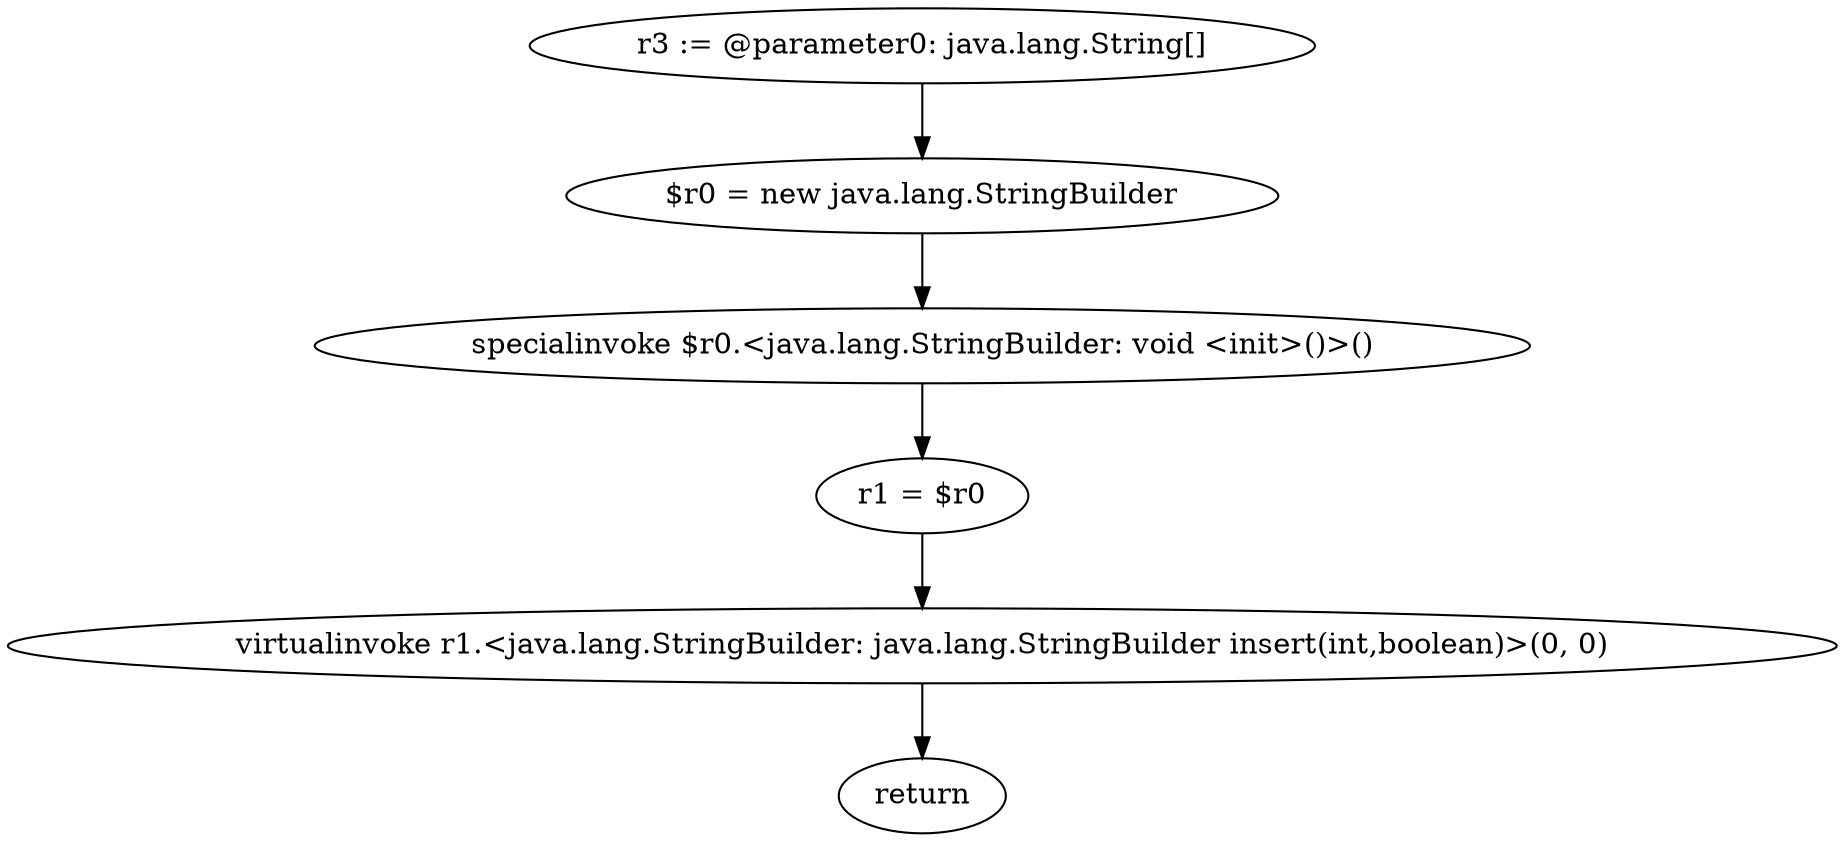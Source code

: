 digraph "unitGraph" {
    "r3 := @parameter0: java.lang.String[]"
    "$r0 = new java.lang.StringBuilder"
    "specialinvoke $r0.<java.lang.StringBuilder: void <init>()>()"
    "r1 = $r0"
    "virtualinvoke r1.<java.lang.StringBuilder: java.lang.StringBuilder insert(int,boolean)>(0, 0)"
    "return"
    "r3 := @parameter0: java.lang.String[]"->"$r0 = new java.lang.StringBuilder";
    "$r0 = new java.lang.StringBuilder"->"specialinvoke $r0.<java.lang.StringBuilder: void <init>()>()";
    "specialinvoke $r0.<java.lang.StringBuilder: void <init>()>()"->"r1 = $r0";
    "r1 = $r0"->"virtualinvoke r1.<java.lang.StringBuilder: java.lang.StringBuilder insert(int,boolean)>(0, 0)";
    "virtualinvoke r1.<java.lang.StringBuilder: java.lang.StringBuilder insert(int,boolean)>(0, 0)"->"return";
}
